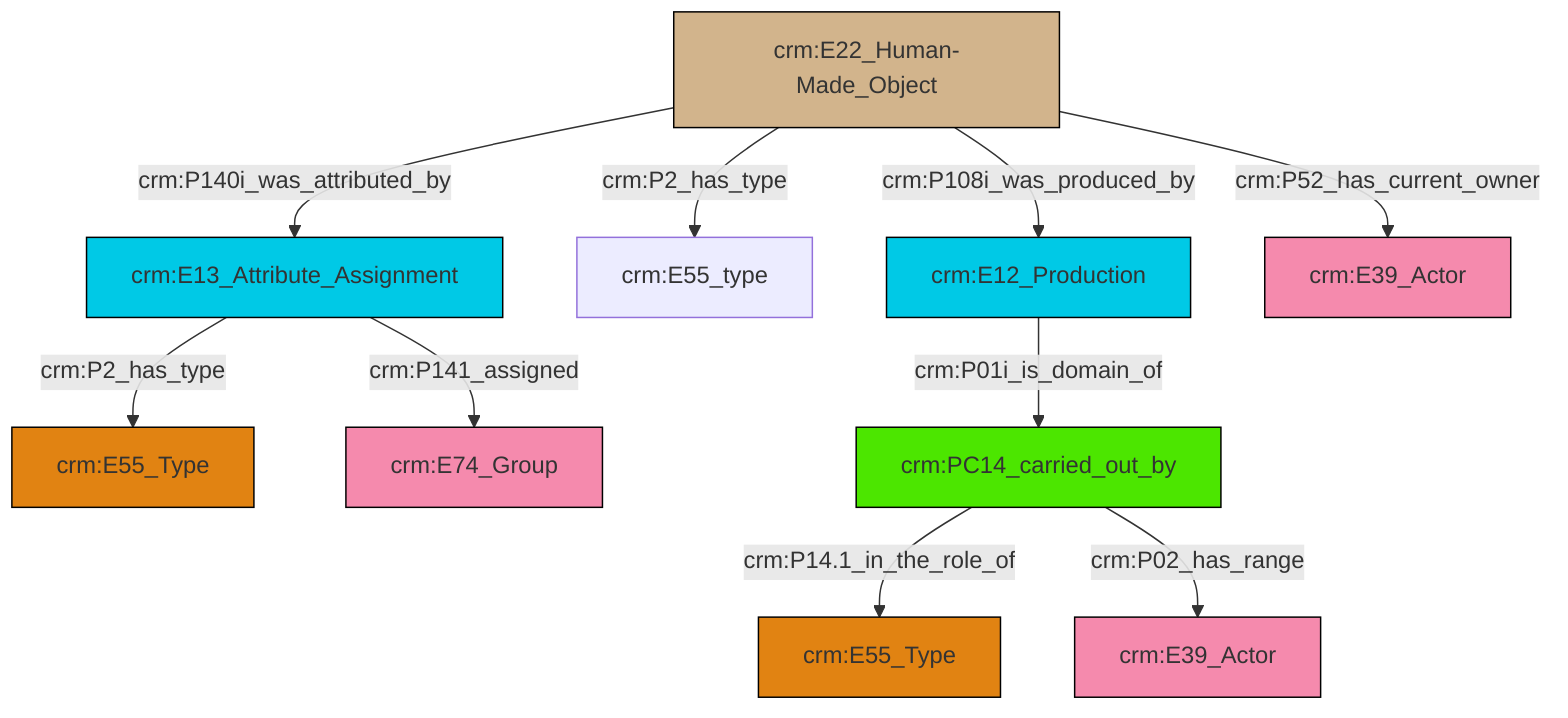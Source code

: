 graph TD
classDef Literal fill:#f2f2f2,stroke:#000000;
classDef CRM_Entity fill:#FFFFFF,stroke:#000000;
classDef Temporal_Entity fill:#00C9E6, stroke:#000000;
classDef Type fill:#E18312, stroke:#000000;
classDef Time-Span fill:#2C9C91, stroke:#000000;
classDef Appellation fill:#FFEB7F, stroke:#000000;
classDef Place fill:#008836, stroke:#000000;
classDef Persistent_Item fill:#B266B2, stroke:#000000;
classDef Conceptual_Object fill:#FFD700, stroke:#000000;
classDef Physical_Thing fill:#D2B48C, stroke:#000000;
classDef Actor fill:#f58aad, stroke:#000000;
classDef PC_Classes fill:#4ce600, stroke:#000000;
classDef Multi fill:#cccccc,stroke:#000000;

0["crm:E22_Human-Made_Object"]:::Physical_Thing -->|crm:P140i_was_attributed_by| 1["crm:E13_Attribute_Assignment"]:::Temporal_Entity
1["crm:E13_Attribute_Assignment"]:::Temporal_Entity -->|crm:P141_assigned| 11["crm:E74_Group"]:::Actor
0["crm:E22_Human-Made_Object"]:::Physical_Thing -->|crm:P108i_was_produced_by| 7["crm:E12_Production"]:::Temporal_Entity
7["crm:E12_Production"]:::Temporal_Entity -->|crm:P01i_is_domain_of| 13["crm:PC14_carried_out_by"]:::PC_Classes
0["crm:E22_Human-Made_Object"]:::Physical_Thing -->|crm:P52_has_current_owner| 18["crm:E39_Actor"]:::Actor
0["crm:E22_Human-Made_Object"]:::Physical_Thing -->|crm:P2_has_type| 3["crm:E55_type"]:::Default
13["crm:PC14_carried_out_by"]:::PC_Classes -->|crm:P14.1_in_the_role_of| 9["crm:E55_Type"]:::Type
1["crm:E13_Attribute_Assignment"]:::Temporal_Entity -->|crm:P2_has_type| 5["crm:E55_Type"]:::Type
13["crm:PC14_carried_out_by"]:::PC_Classes -->|crm:P02_has_range| 14["crm:E39_Actor"]:::Actor